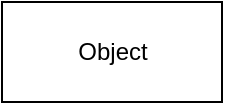 <mxfile version="10.6.3" type="github"><diagram id="ouDZ6tDPpJ-1KWq5ftkc" name="Page-1"><mxGraphModel dx="758" dy="541" grid="1" gridSize="10" guides="1" tooltips="1" connect="1" arrows="1" fold="1" page="1" pageScale="1" pageWidth="850" pageHeight="1100" math="0" shadow="0"><root><mxCell id="0"/><mxCell id="1" parent="0"/><mxCell id="rWVkJRh6_oARXDTCBqq6-1" value="Object" style="html=1;" vertex="1" parent="1"><mxGeometry x="20" y="20" width="110" height="50" as="geometry"/></mxCell></root></mxGraphModel></diagram></mxfile>